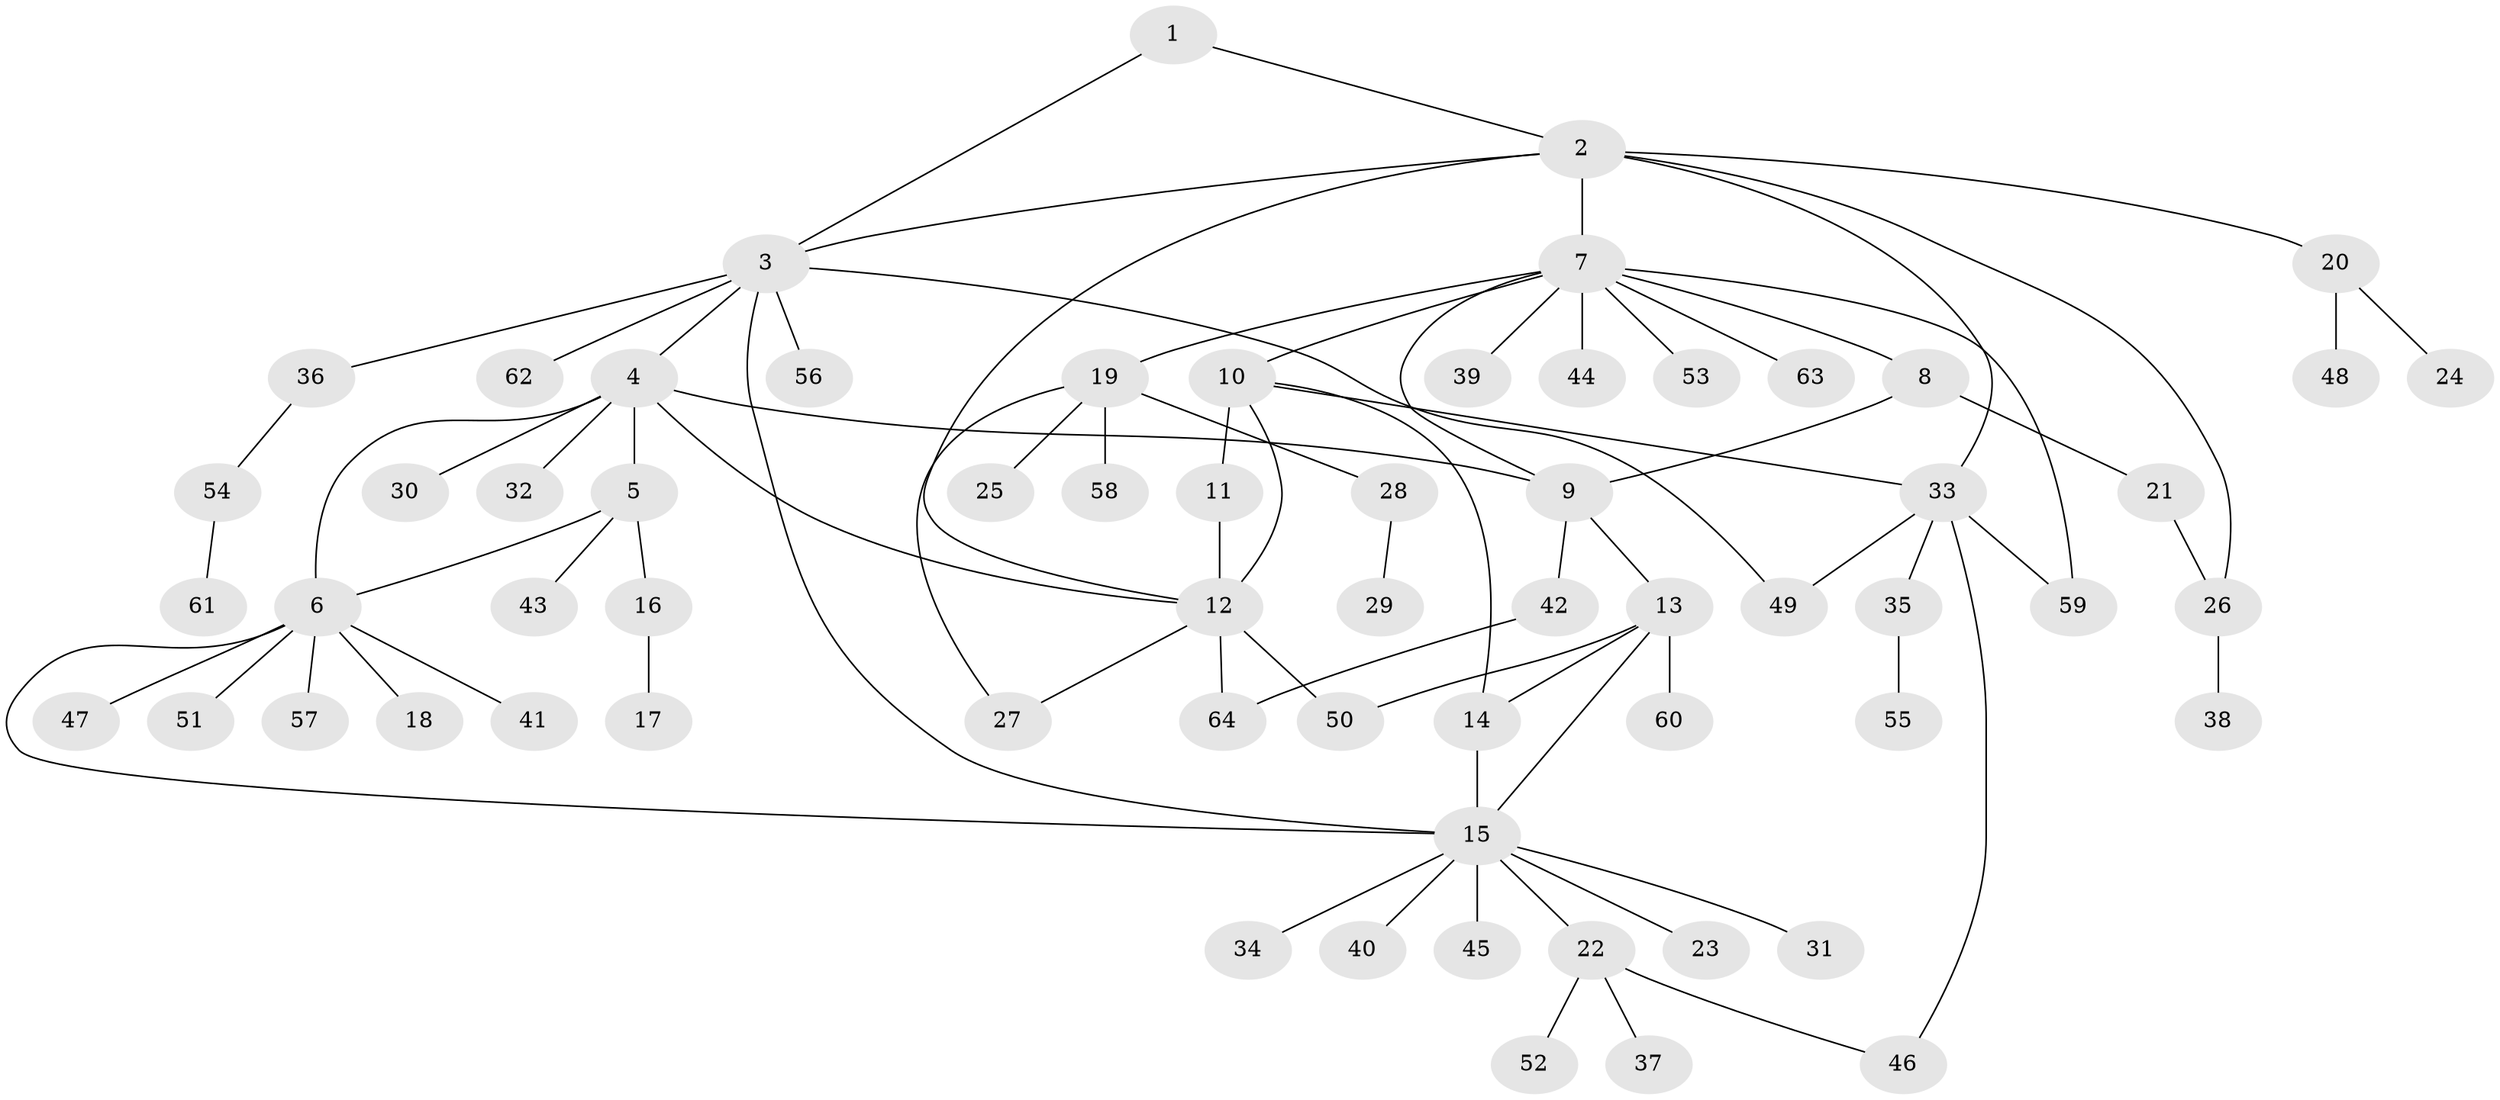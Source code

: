 // coarse degree distribution, {2: 0.14893617021276595, 7: 0.06382978723404255, 10: 0.0425531914893617, 4: 0.06382978723404255, 3: 0.06382978723404255, 6: 0.0425531914893617, 5: 0.02127659574468085, 8: 0.02127659574468085, 1: 0.5319148936170213}
// Generated by graph-tools (version 1.1) at 2025/52/02/27/25 19:52:17]
// undirected, 64 vertices, 82 edges
graph export_dot {
graph [start="1"]
  node [color=gray90,style=filled];
  1;
  2;
  3;
  4;
  5;
  6;
  7;
  8;
  9;
  10;
  11;
  12;
  13;
  14;
  15;
  16;
  17;
  18;
  19;
  20;
  21;
  22;
  23;
  24;
  25;
  26;
  27;
  28;
  29;
  30;
  31;
  32;
  33;
  34;
  35;
  36;
  37;
  38;
  39;
  40;
  41;
  42;
  43;
  44;
  45;
  46;
  47;
  48;
  49;
  50;
  51;
  52;
  53;
  54;
  55;
  56;
  57;
  58;
  59;
  60;
  61;
  62;
  63;
  64;
  1 -- 2;
  1 -- 3;
  2 -- 3;
  2 -- 7;
  2 -- 12;
  2 -- 20;
  2 -- 26;
  2 -- 33;
  3 -- 4;
  3 -- 15;
  3 -- 36;
  3 -- 49;
  3 -- 56;
  3 -- 62;
  4 -- 5;
  4 -- 6;
  4 -- 9;
  4 -- 12;
  4 -- 30;
  4 -- 32;
  5 -- 6;
  5 -- 16;
  5 -- 43;
  6 -- 15;
  6 -- 18;
  6 -- 41;
  6 -- 47;
  6 -- 51;
  6 -- 57;
  7 -- 8;
  7 -- 9;
  7 -- 10;
  7 -- 19;
  7 -- 39;
  7 -- 44;
  7 -- 53;
  7 -- 59;
  7 -- 63;
  8 -- 9;
  8 -- 21;
  9 -- 13;
  9 -- 42;
  10 -- 11;
  10 -- 12;
  10 -- 14;
  10 -- 33;
  11 -- 12;
  12 -- 27;
  12 -- 50;
  12 -- 64;
  13 -- 14;
  13 -- 15;
  13 -- 50;
  13 -- 60;
  14 -- 15;
  15 -- 22;
  15 -- 23;
  15 -- 31;
  15 -- 34;
  15 -- 40;
  15 -- 45;
  16 -- 17;
  19 -- 25;
  19 -- 27;
  19 -- 28;
  19 -- 58;
  20 -- 24;
  20 -- 48;
  21 -- 26;
  22 -- 37;
  22 -- 46;
  22 -- 52;
  26 -- 38;
  28 -- 29;
  33 -- 35;
  33 -- 46;
  33 -- 49;
  33 -- 59;
  35 -- 55;
  36 -- 54;
  42 -- 64;
  54 -- 61;
}
